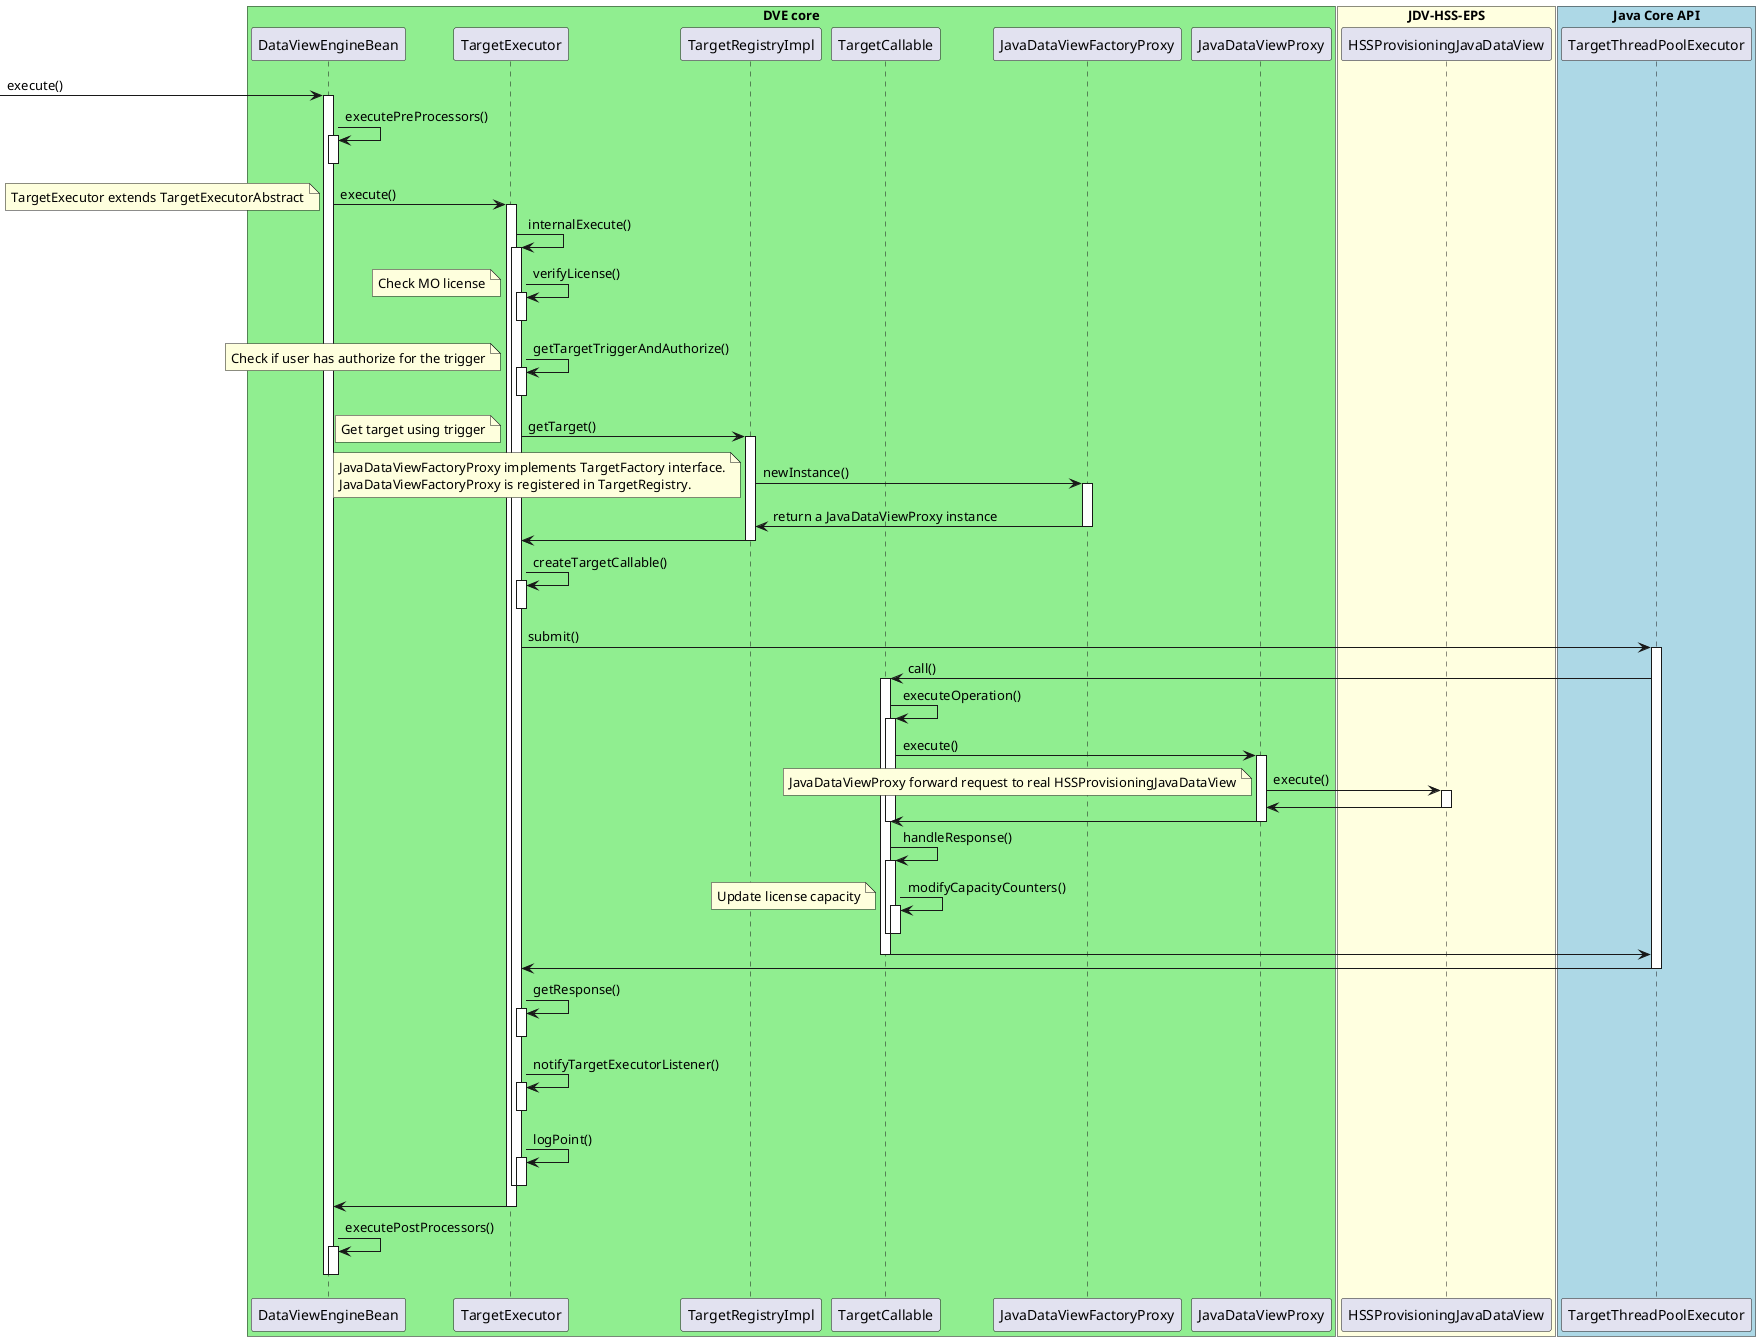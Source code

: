 @startuml

box "DVE core" #LightGreen
	participant DataViewEngineBean
	participant TargetExecutor
	participant TargetRegistryImpl
	participant TargetCallable
	participant JavaDataViewFactoryProxy
	participant JavaDataViewProxy
end box
box "JDV-HSS-EPS" #LightYellow
	participant HSSProvisioningJavaDataView
end box
box "Java Core API" #LightBlue
	participant TargetThreadPoolExecutor
end box

[-> DataViewEngineBean: execute()
activate DataViewEngineBean
DataViewEngineBean -> DataViewEngineBean: executePreProcessors()
activate DataViewEngineBean
deactivate DataViewEngineBean
DataViewEngineBean -> TargetExecutor: execute()
note left
TargetExecutor extends TargetExecutorAbstract
end note
activate TargetExecutor
TargetExecutor -> TargetExecutor: internalExecute()
activate TargetExecutor
TargetExecutor -> TargetExecutor: verifyLicense()
note left
Check MO license
end note
activate TargetExecutor
deactivate TargetExecutor

TargetExecutor -> TargetExecutor: getTargetTriggerAndAuthorize()
note left
Check if user has authorize for the trigger
end note
activate TargetExecutor
deactivate TargetExecutor

TargetExecutor -> TargetRegistryImpl: getTarget()
note left
Get target using trigger
end note
activate TargetRegistryImpl
TargetRegistryImpl -> JavaDataViewFactoryProxy: newInstance()
note left
JavaDataViewFactoryProxy implements TargetFactory interface.
JavaDataViewFactoryProxy is registered in TargetRegistry.
end note
activate JavaDataViewFactoryProxy
JavaDataViewFactoryProxy -> TargetRegistryImpl: return a JavaDataViewProxy instance
deactivate JavaDataViewFactoryProxy

TargetRegistryImpl -> TargetExecutor
deactivate TargetRegistryImpl
TargetExecutor -> TargetExecutor: createTargetCallable()
activate TargetExecutor
deactivate TargetExecutor

TargetExecutor -> TargetThreadPoolExecutor: submit()
activate TargetThreadPoolExecutor
TargetThreadPoolExecutor -> TargetCallable: call()
activate TargetCallable
TargetCallable -> TargetCallable: executeOperation()
activate TargetCallable
TargetCallable -> JavaDataViewProxy: execute()
activate JavaDataViewProxy
JavaDataViewProxy -> HSSProvisioningJavaDataView: execute()
note left
JavaDataViewProxy forward request to real HSSProvisioningJavaDataView
end note

activate HSSProvisioningJavaDataView
HSSProvisioningJavaDataView -> JavaDataViewProxy
deactivate HSSProvisioningJavaDataView

JavaDataViewProxy -> TargetCallable
deactivate JavaDataViewProxy

deactivate TargetCallable
TargetCallable -> TargetCallable: handleResponse()
activate TargetCallable
TargetCallable -> TargetCallable: modifyCapacityCounters()
note left
Update license capacity
end note

activate TargetCallable
deactivate TargetCallable

deactivate TargetCallable

TargetCallable -> TargetThreadPoolExecutor
deactivate TargetCallable

TargetThreadPoolExecutor -> TargetExecutor
deactivate TargetThreadPoolExecutor
TargetExecutor -> TargetExecutor: getResponse()
activate TargetExecutor
deactivate TargetExecutor

TargetExecutor -> TargetExecutor: notifyTargetExecutorListener()
activate TargetExecutor
deactivate TargetExecutor

TargetExecutor -> TargetExecutor: logPoint()
activate TargetExecutor
deactivate TargetExecutor

deactivate TargetExecutor
TargetExecutor -> DataViewEngineBean
deactivate TargetExecutor

DataViewEngineBean -> DataViewEngineBean: executePostProcessors()
activate DataViewEngineBean
deactivate DataViewEngineBean

deactivate DataViewEngineBean

@enduml